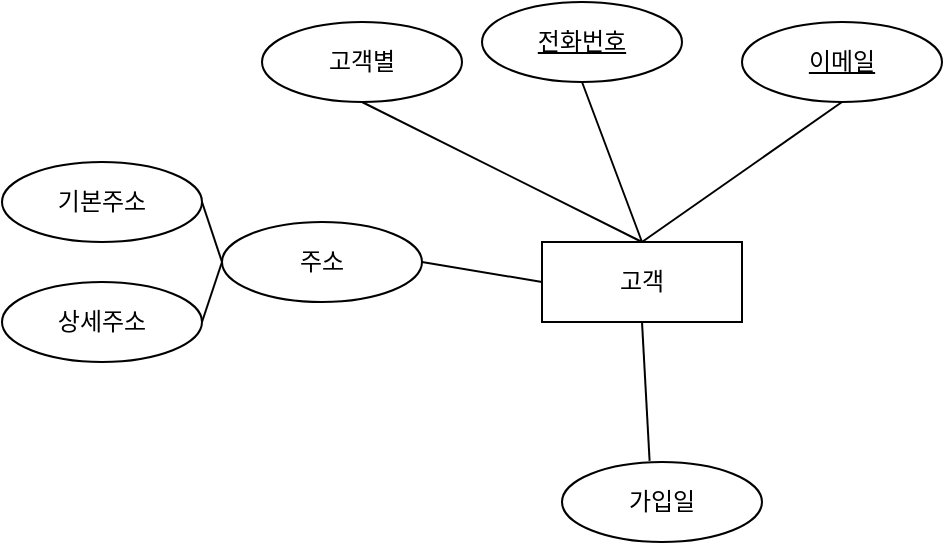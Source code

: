 <mxfile version="24.2.0" type="github" pages="2">
  <diagram name="페이지-1" id="6CWTXC0hK9_68Idjlrey">
    <mxGraphModel dx="989" dy="514" grid="1" gridSize="10" guides="1" tooltips="1" connect="1" arrows="1" fold="1" page="1" pageScale="1" pageWidth="827" pageHeight="1169" math="0" shadow="0">
      <root>
        <mxCell id="0" />
        <mxCell id="1" parent="0" />
        <mxCell id="DMKhwiCJuplx0DJ0wWFe-2" value="고객" style="whiteSpace=wrap;html=1;align=center;" vertex="1" parent="1">
          <mxGeometry x="360" y="360" width="100" height="40" as="geometry" />
        </mxCell>
        <mxCell id="DMKhwiCJuplx0DJ0wWFe-3" value="전화번호" style="ellipse;whiteSpace=wrap;html=1;align=center;fontStyle=4;" vertex="1" parent="1">
          <mxGeometry x="330" y="240" width="100" height="40" as="geometry" />
        </mxCell>
        <mxCell id="DMKhwiCJuplx0DJ0wWFe-4" value="" style="endArrow=none;html=1;rounded=0;exitX=0.5;exitY=1;exitDx=0;exitDy=0;entryX=0.5;entryY=0;entryDx=0;entryDy=0;" edge="1" parent="1" source="DMKhwiCJuplx0DJ0wWFe-3" target="DMKhwiCJuplx0DJ0wWFe-2">
          <mxGeometry relative="1" as="geometry">
            <mxPoint x="330" y="380" as="sourcePoint" />
            <mxPoint x="490" y="380" as="targetPoint" />
          </mxGeometry>
        </mxCell>
        <mxCell id="DMKhwiCJuplx0DJ0wWFe-5" value="고객별" style="ellipse;whiteSpace=wrap;html=1;align=center;" vertex="1" parent="1">
          <mxGeometry x="220" y="250" width="100" height="40" as="geometry" />
        </mxCell>
        <mxCell id="DMKhwiCJuplx0DJ0wWFe-6" value="" style="endArrow=none;html=1;rounded=0;exitX=0.5;exitY=1;exitDx=0;exitDy=0;" edge="1" parent="1" source="DMKhwiCJuplx0DJ0wWFe-5">
          <mxGeometry relative="1" as="geometry">
            <mxPoint x="390" y="290" as="sourcePoint" />
            <mxPoint x="410" y="360" as="targetPoint" />
          </mxGeometry>
        </mxCell>
        <mxCell id="DMKhwiCJuplx0DJ0wWFe-7" value="이메일" style="ellipse;whiteSpace=wrap;html=1;align=center;fontStyle=4;" vertex="1" parent="1">
          <mxGeometry x="460" y="250" width="100" height="40" as="geometry" />
        </mxCell>
        <mxCell id="DMKhwiCJuplx0DJ0wWFe-8" value="" style="endArrow=none;html=1;rounded=0;exitX=0.5;exitY=1;exitDx=0;exitDy=0;" edge="1" parent="1" source="DMKhwiCJuplx0DJ0wWFe-7">
          <mxGeometry relative="1" as="geometry">
            <mxPoint x="390" y="290" as="sourcePoint" />
            <mxPoint x="410" y="360" as="targetPoint" />
          </mxGeometry>
        </mxCell>
        <mxCell id="DMKhwiCJuplx0DJ0wWFe-9" value="주소" style="ellipse;whiteSpace=wrap;html=1;align=center;" vertex="1" parent="1">
          <mxGeometry x="200" y="350" width="100" height="40" as="geometry" />
        </mxCell>
        <mxCell id="DMKhwiCJuplx0DJ0wWFe-10" value="상세주소" style="ellipse;whiteSpace=wrap;html=1;align=center;" vertex="1" parent="1">
          <mxGeometry x="90" y="380" width="100" height="40" as="geometry" />
        </mxCell>
        <mxCell id="DMKhwiCJuplx0DJ0wWFe-11" value="기본주소" style="ellipse;whiteSpace=wrap;html=1;align=center;" vertex="1" parent="1">
          <mxGeometry x="90" y="320" width="100" height="40" as="geometry" />
        </mxCell>
        <mxCell id="DMKhwiCJuplx0DJ0wWFe-12" value="" style="endArrow=none;html=1;rounded=0;exitX=1;exitY=0.5;exitDx=0;exitDy=0;entryX=0;entryY=0.5;entryDx=0;entryDy=0;" edge="1" parent="1" source="DMKhwiCJuplx0DJ0wWFe-9" target="DMKhwiCJuplx0DJ0wWFe-2">
          <mxGeometry relative="1" as="geometry">
            <mxPoint x="280" y="300" as="sourcePoint" />
            <mxPoint x="420" y="370" as="targetPoint" />
          </mxGeometry>
        </mxCell>
        <mxCell id="DMKhwiCJuplx0DJ0wWFe-13" value="" style="endArrow=none;html=1;rounded=0;exitX=1;exitY=0.5;exitDx=0;exitDy=0;entryX=0;entryY=0.5;entryDx=0;entryDy=0;" edge="1" parent="1" source="DMKhwiCJuplx0DJ0wWFe-11" target="DMKhwiCJuplx0DJ0wWFe-9">
          <mxGeometry relative="1" as="geometry">
            <mxPoint x="310" y="380" as="sourcePoint" />
            <mxPoint x="370" y="390" as="targetPoint" />
          </mxGeometry>
        </mxCell>
        <mxCell id="DMKhwiCJuplx0DJ0wWFe-14" value="" style="endArrow=none;html=1;rounded=0;entryX=1;entryY=0.5;entryDx=0;entryDy=0;exitX=0;exitY=0.5;exitDx=0;exitDy=0;" edge="1" parent="1" source="DMKhwiCJuplx0DJ0wWFe-9" target="DMKhwiCJuplx0DJ0wWFe-10">
          <mxGeometry relative="1" as="geometry">
            <mxPoint x="190" y="370" as="sourcePoint" />
            <mxPoint x="210" y="380" as="targetPoint" />
          </mxGeometry>
        </mxCell>
        <mxCell id="DMKhwiCJuplx0DJ0wWFe-15" value="가입일" style="ellipse;whiteSpace=wrap;html=1;align=center;" vertex="1" parent="1">
          <mxGeometry x="370" y="470" width="100" height="40" as="geometry" />
        </mxCell>
        <mxCell id="DMKhwiCJuplx0DJ0wWFe-16" value="" style="endArrow=none;html=1;rounded=0;exitX=0.438;exitY=-0.014;exitDx=0;exitDy=0;entryX=0.5;entryY=1;entryDx=0;entryDy=0;exitPerimeter=0;" edge="1" parent="1" source="DMKhwiCJuplx0DJ0wWFe-15" target="DMKhwiCJuplx0DJ0wWFe-2">
          <mxGeometry relative="1" as="geometry">
            <mxPoint x="310" y="380" as="sourcePoint" />
            <mxPoint x="370" y="390" as="targetPoint" />
          </mxGeometry>
        </mxCell>
      </root>
    </mxGraphModel>
  </diagram>
  <diagram id="bWUB3OOQo5PLC_idSTlw" name="페이지-2">
    <mxGraphModel dx="1434" dy="746" grid="1" gridSize="10" guides="1" tooltips="1" connect="1" arrows="1" fold="1" page="1" pageScale="1" pageWidth="827" pageHeight="1169" math="0" shadow="0">
      <root>
        <mxCell id="0" />
        <mxCell id="1" parent="0" />
      </root>
    </mxGraphModel>
  </diagram>
</mxfile>
